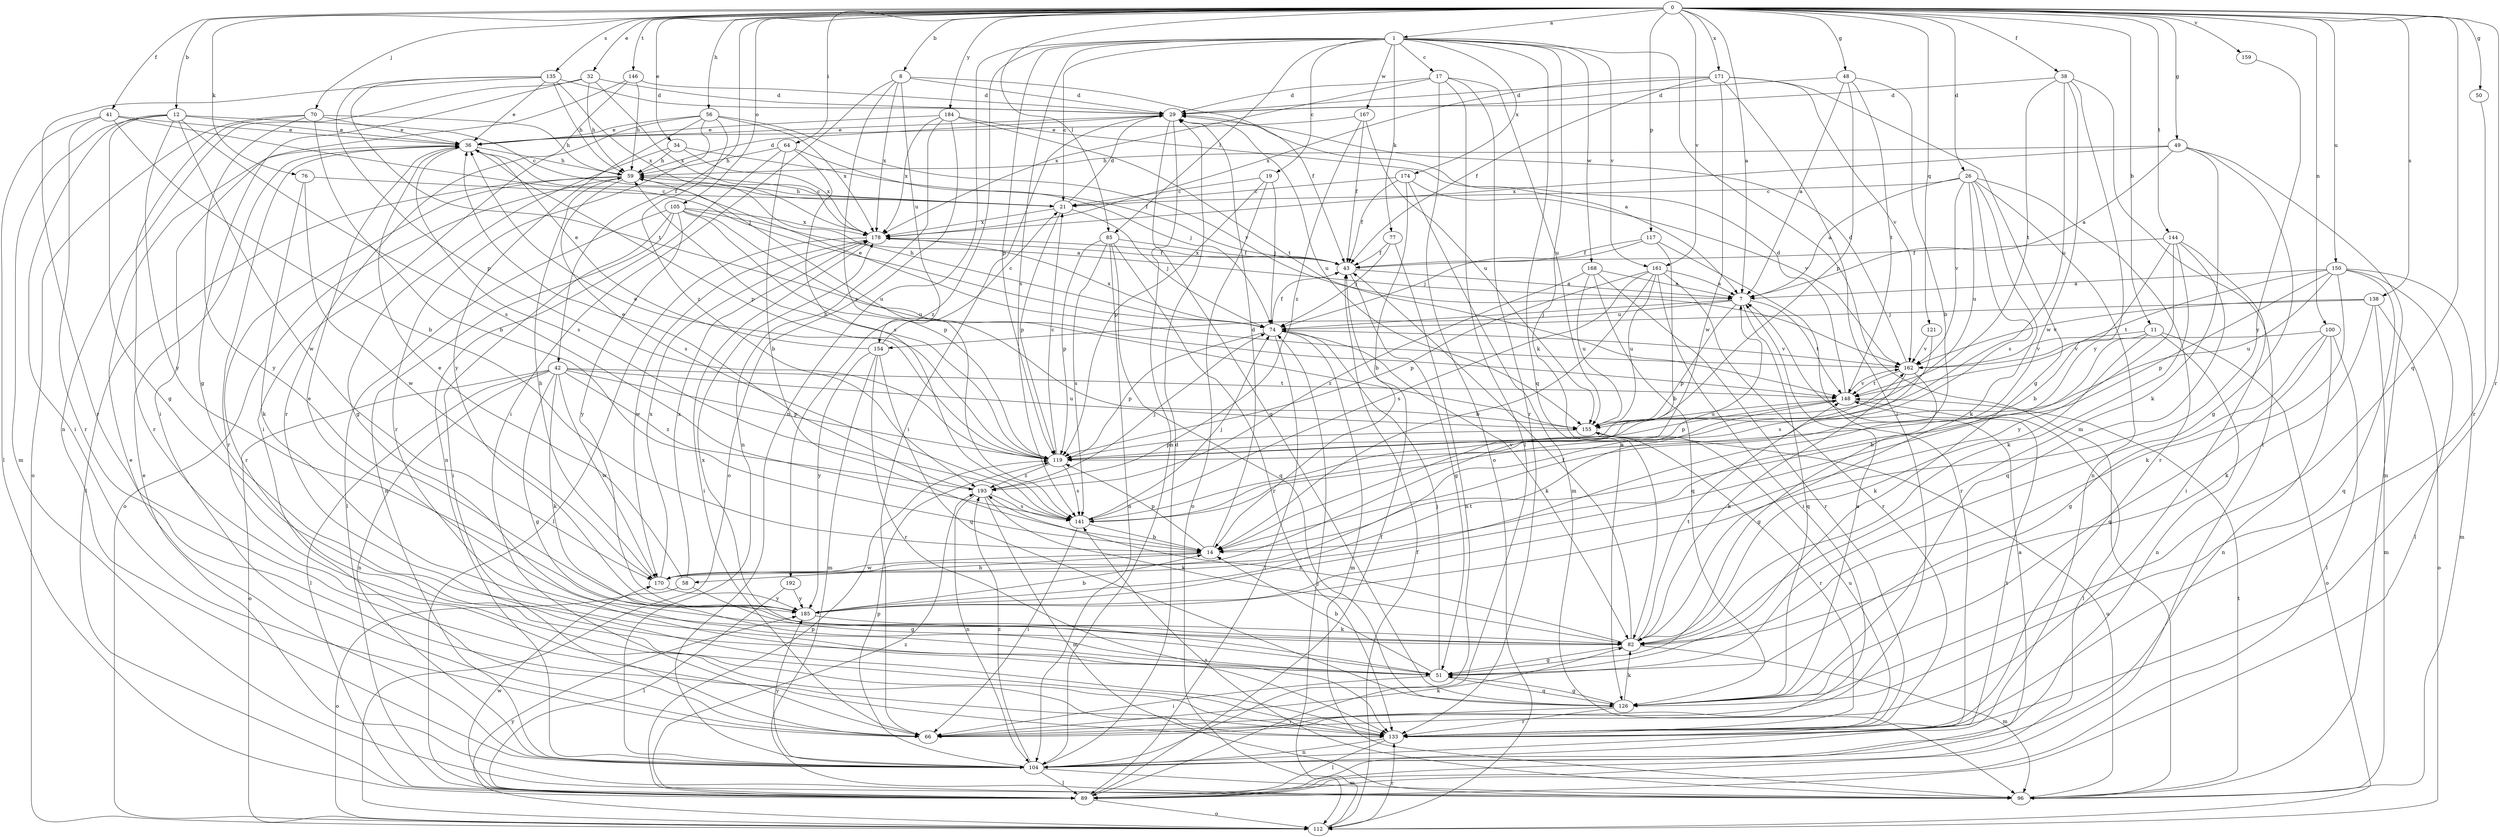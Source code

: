 strict digraph  {
0;
1;
7;
8;
11;
12;
14;
17;
19;
21;
26;
29;
32;
34;
36;
38;
41;
42;
43;
48;
49;
50;
51;
56;
58;
59;
64;
66;
70;
74;
76;
77;
82;
85;
89;
96;
100;
104;
105;
112;
117;
119;
121;
126;
133;
135;
138;
141;
144;
146;
148;
150;
154;
155;
159;
161;
162;
167;
168;
170;
171;
174;
178;
184;
185;
192;
193;
0 -> 1  [label=a];
0 -> 7  [label=a];
0 -> 8  [label=b];
0 -> 11  [label=b];
0 -> 12  [label=b];
0 -> 26  [label=d];
0 -> 32  [label=e];
0 -> 34  [label=e];
0 -> 38  [label=f];
0 -> 41  [label=f];
0 -> 42  [label=f];
0 -> 48  [label=g];
0 -> 49  [label=g];
0 -> 50  [label=g];
0 -> 56  [label=h];
0 -> 64  [label=i];
0 -> 70  [label=j];
0 -> 76  [label=k];
0 -> 85  [label=l];
0 -> 100  [label=n];
0 -> 105  [label=o];
0 -> 117  [label=p];
0 -> 121  [label=q];
0 -> 126  [label=q];
0 -> 133  [label=r];
0 -> 135  [label=s];
0 -> 138  [label=s];
0 -> 144  [label=t];
0 -> 146  [label=t];
0 -> 150  [label=u];
0 -> 159  [label=v];
0 -> 161  [label=v];
0 -> 171  [label=x];
0 -> 184  [label=y];
1 -> 17  [label=c];
1 -> 19  [label=c];
1 -> 21  [label=c];
1 -> 77  [label=k];
1 -> 82  [label=k];
1 -> 85  [label=l];
1 -> 96  [label=m];
1 -> 104  [label=n];
1 -> 119  [label=p];
1 -> 126  [label=q];
1 -> 141  [label=s];
1 -> 161  [label=v];
1 -> 167  [label=w];
1 -> 168  [label=w];
1 -> 174  [label=x];
1 -> 192  [label=z];
7 -> 74  [label=j];
7 -> 119  [label=p];
7 -> 126  [label=q];
7 -> 148  [label=t];
7 -> 154  [label=u];
8 -> 29  [label=d];
8 -> 43  [label=f];
8 -> 66  [label=i];
8 -> 141  [label=s];
8 -> 154  [label=u];
8 -> 178  [label=x];
11 -> 14  [label=b];
11 -> 82  [label=k];
11 -> 104  [label=n];
11 -> 112  [label=o];
11 -> 162  [label=v];
12 -> 21  [label=c];
12 -> 36  [label=e];
12 -> 51  [label=g];
12 -> 66  [label=i];
12 -> 96  [label=m];
12 -> 141  [label=s];
12 -> 170  [label=w];
12 -> 185  [label=y];
14 -> 29  [label=d];
14 -> 58  [label=h];
14 -> 119  [label=p];
14 -> 170  [label=w];
17 -> 29  [label=d];
17 -> 89  [label=l];
17 -> 112  [label=o];
17 -> 133  [label=r];
17 -> 155  [label=u];
17 -> 178  [label=x];
19 -> 21  [label=c];
19 -> 74  [label=j];
19 -> 112  [label=o];
19 -> 119  [label=p];
21 -> 29  [label=d];
21 -> 59  [label=h];
21 -> 74  [label=j];
21 -> 119  [label=p];
21 -> 178  [label=x];
26 -> 7  [label=a];
26 -> 21  [label=c];
26 -> 82  [label=k];
26 -> 104  [label=n];
26 -> 133  [label=r];
26 -> 141  [label=s];
26 -> 155  [label=u];
26 -> 162  [label=v];
29 -> 36  [label=e];
29 -> 66  [label=i];
29 -> 104  [label=n];
29 -> 126  [label=q];
29 -> 155  [label=u];
32 -> 29  [label=d];
32 -> 51  [label=g];
32 -> 59  [label=h];
32 -> 104  [label=n];
32 -> 178  [label=x];
34 -> 43  [label=f];
34 -> 51  [label=g];
34 -> 59  [label=h];
34 -> 178  [label=x];
36 -> 59  [label=h];
36 -> 119  [label=p];
36 -> 133  [label=r];
36 -> 141  [label=s];
38 -> 29  [label=d];
38 -> 89  [label=l];
38 -> 148  [label=t];
38 -> 155  [label=u];
38 -> 170  [label=w];
38 -> 185  [label=y];
41 -> 14  [label=b];
41 -> 36  [label=e];
41 -> 74  [label=j];
41 -> 89  [label=l];
41 -> 133  [label=r];
42 -> 51  [label=g];
42 -> 82  [label=k];
42 -> 89  [label=l];
42 -> 104  [label=n];
42 -> 112  [label=o];
42 -> 119  [label=p];
42 -> 148  [label=t];
42 -> 155  [label=u];
42 -> 170  [label=w];
42 -> 193  [label=z];
43 -> 7  [label=a];
43 -> 51  [label=g];
43 -> 178  [label=x];
48 -> 7  [label=a];
48 -> 14  [label=b];
48 -> 29  [label=d];
48 -> 119  [label=p];
48 -> 148  [label=t];
49 -> 7  [label=a];
49 -> 51  [label=g];
49 -> 59  [label=h];
49 -> 82  [label=k];
49 -> 96  [label=m];
49 -> 178  [label=x];
50 -> 133  [label=r];
51 -> 14  [label=b];
51 -> 66  [label=i];
51 -> 74  [label=j];
51 -> 126  [label=q];
51 -> 178  [label=x];
56 -> 36  [label=e];
56 -> 66  [label=i];
56 -> 133  [label=r];
56 -> 162  [label=v];
56 -> 178  [label=x];
56 -> 185  [label=y];
56 -> 193  [label=z];
58 -> 36  [label=e];
58 -> 51  [label=g];
58 -> 112  [label=o];
58 -> 178  [label=x];
59 -> 21  [label=c];
59 -> 29  [label=d];
59 -> 89  [label=l];
59 -> 112  [label=o];
59 -> 133  [label=r];
59 -> 141  [label=s];
59 -> 155  [label=u];
64 -> 14  [label=b];
64 -> 59  [label=h];
64 -> 74  [label=j];
64 -> 104  [label=n];
64 -> 141  [label=s];
66 -> 82  [label=k];
70 -> 14  [label=b];
70 -> 36  [label=e];
70 -> 59  [label=h];
70 -> 112  [label=o];
70 -> 133  [label=r];
70 -> 185  [label=y];
74 -> 43  [label=f];
74 -> 59  [label=h];
74 -> 82  [label=k];
74 -> 89  [label=l];
74 -> 96  [label=m];
74 -> 119  [label=p];
74 -> 162  [label=v];
74 -> 178  [label=x];
76 -> 21  [label=c];
76 -> 82  [label=k];
76 -> 170  [label=w];
77 -> 43  [label=f];
77 -> 74  [label=j];
77 -> 104  [label=n];
82 -> 36  [label=e];
82 -> 43  [label=f];
82 -> 51  [label=g];
82 -> 96  [label=m];
82 -> 148  [label=t];
82 -> 193  [label=z];
85 -> 43  [label=f];
85 -> 104  [label=n];
85 -> 119  [label=p];
85 -> 126  [label=q];
85 -> 133  [label=r];
85 -> 141  [label=s];
89 -> 7  [label=a];
89 -> 43  [label=f];
89 -> 112  [label=o];
89 -> 119  [label=p];
89 -> 170  [label=w];
89 -> 193  [label=z];
96 -> 36  [label=e];
96 -> 141  [label=s];
96 -> 148  [label=t];
96 -> 155  [label=u];
100 -> 51  [label=g];
100 -> 89  [label=l];
100 -> 104  [label=n];
100 -> 126  [label=q];
100 -> 162  [label=v];
104 -> 29  [label=d];
104 -> 36  [label=e];
104 -> 89  [label=l];
104 -> 96  [label=m];
104 -> 119  [label=p];
104 -> 148  [label=t];
104 -> 185  [label=y];
104 -> 193  [label=z];
105 -> 7  [label=a];
105 -> 66  [label=i];
105 -> 89  [label=l];
105 -> 104  [label=n];
105 -> 119  [label=p];
105 -> 155  [label=u];
105 -> 178  [label=x];
105 -> 185  [label=y];
112 -> 43  [label=f];
112 -> 74  [label=j];
112 -> 133  [label=r];
112 -> 185  [label=y];
117 -> 14  [label=b];
117 -> 43  [label=f];
117 -> 74  [label=j];
117 -> 133  [label=r];
119 -> 21  [label=c];
119 -> 36  [label=e];
119 -> 59  [label=h];
119 -> 141  [label=s];
119 -> 193  [label=z];
121 -> 141  [label=s];
121 -> 162  [label=v];
126 -> 7  [label=a];
126 -> 51  [label=g];
126 -> 66  [label=i];
126 -> 82  [label=k];
126 -> 133  [label=r];
133 -> 89  [label=l];
133 -> 104  [label=n];
133 -> 155  [label=u];
135 -> 29  [label=d];
135 -> 36  [label=e];
135 -> 59  [label=h];
135 -> 119  [label=p];
135 -> 133  [label=r];
135 -> 148  [label=t];
135 -> 178  [label=x];
138 -> 74  [label=j];
138 -> 82  [label=k];
138 -> 96  [label=m];
138 -> 112  [label=o];
138 -> 162  [label=v];
141 -> 14  [label=b];
141 -> 66  [label=i];
141 -> 74  [label=j];
141 -> 162  [label=v];
144 -> 14  [label=b];
144 -> 43  [label=f];
144 -> 66  [label=i];
144 -> 82  [label=k];
144 -> 126  [label=q];
144 -> 185  [label=y];
146 -> 29  [label=d];
146 -> 59  [label=h];
146 -> 66  [label=i];
146 -> 133  [label=r];
148 -> 29  [label=d];
148 -> 89  [label=l];
148 -> 119  [label=p];
148 -> 155  [label=u];
148 -> 162  [label=v];
150 -> 7  [label=a];
150 -> 82  [label=k];
150 -> 89  [label=l];
150 -> 96  [label=m];
150 -> 119  [label=p];
150 -> 126  [label=q];
150 -> 148  [label=t];
150 -> 155  [label=u];
154 -> 21  [label=c];
154 -> 36  [label=e];
154 -> 96  [label=m];
154 -> 126  [label=q];
154 -> 133  [label=r];
154 -> 185  [label=y];
155 -> 119  [label=p];
155 -> 133  [label=r];
159 -> 185  [label=y];
161 -> 7  [label=a];
161 -> 14  [label=b];
161 -> 66  [label=i];
161 -> 119  [label=p];
161 -> 133  [label=r];
161 -> 141  [label=s];
161 -> 155  [label=u];
162 -> 29  [label=d];
162 -> 36  [label=e];
162 -> 51  [label=g];
162 -> 82  [label=k];
162 -> 148  [label=t];
167 -> 36  [label=e];
167 -> 43  [label=f];
167 -> 155  [label=u];
167 -> 193  [label=z];
168 -> 7  [label=a];
168 -> 126  [label=q];
168 -> 133  [label=r];
168 -> 155  [label=u];
168 -> 193  [label=z];
170 -> 7  [label=a];
170 -> 59  [label=h];
170 -> 178  [label=x];
170 -> 185  [label=y];
171 -> 29  [label=d];
171 -> 43  [label=f];
171 -> 51  [label=g];
171 -> 66  [label=i];
171 -> 162  [label=v];
171 -> 170  [label=w];
171 -> 178  [label=x];
174 -> 14  [label=b];
174 -> 21  [label=c];
174 -> 43  [label=f];
174 -> 96  [label=m];
174 -> 162  [label=v];
178 -> 43  [label=f];
178 -> 66  [label=i];
178 -> 89  [label=l];
178 -> 170  [label=w];
184 -> 7  [label=a];
184 -> 36  [label=e];
184 -> 104  [label=n];
184 -> 112  [label=o];
184 -> 148  [label=t];
184 -> 178  [label=x];
185 -> 14  [label=b];
185 -> 82  [label=k];
185 -> 148  [label=t];
192 -> 89  [label=l];
192 -> 185  [label=y];
193 -> 36  [label=e];
193 -> 74  [label=j];
193 -> 82  [label=k];
193 -> 96  [label=m];
193 -> 104  [label=n];
193 -> 141  [label=s];
}
